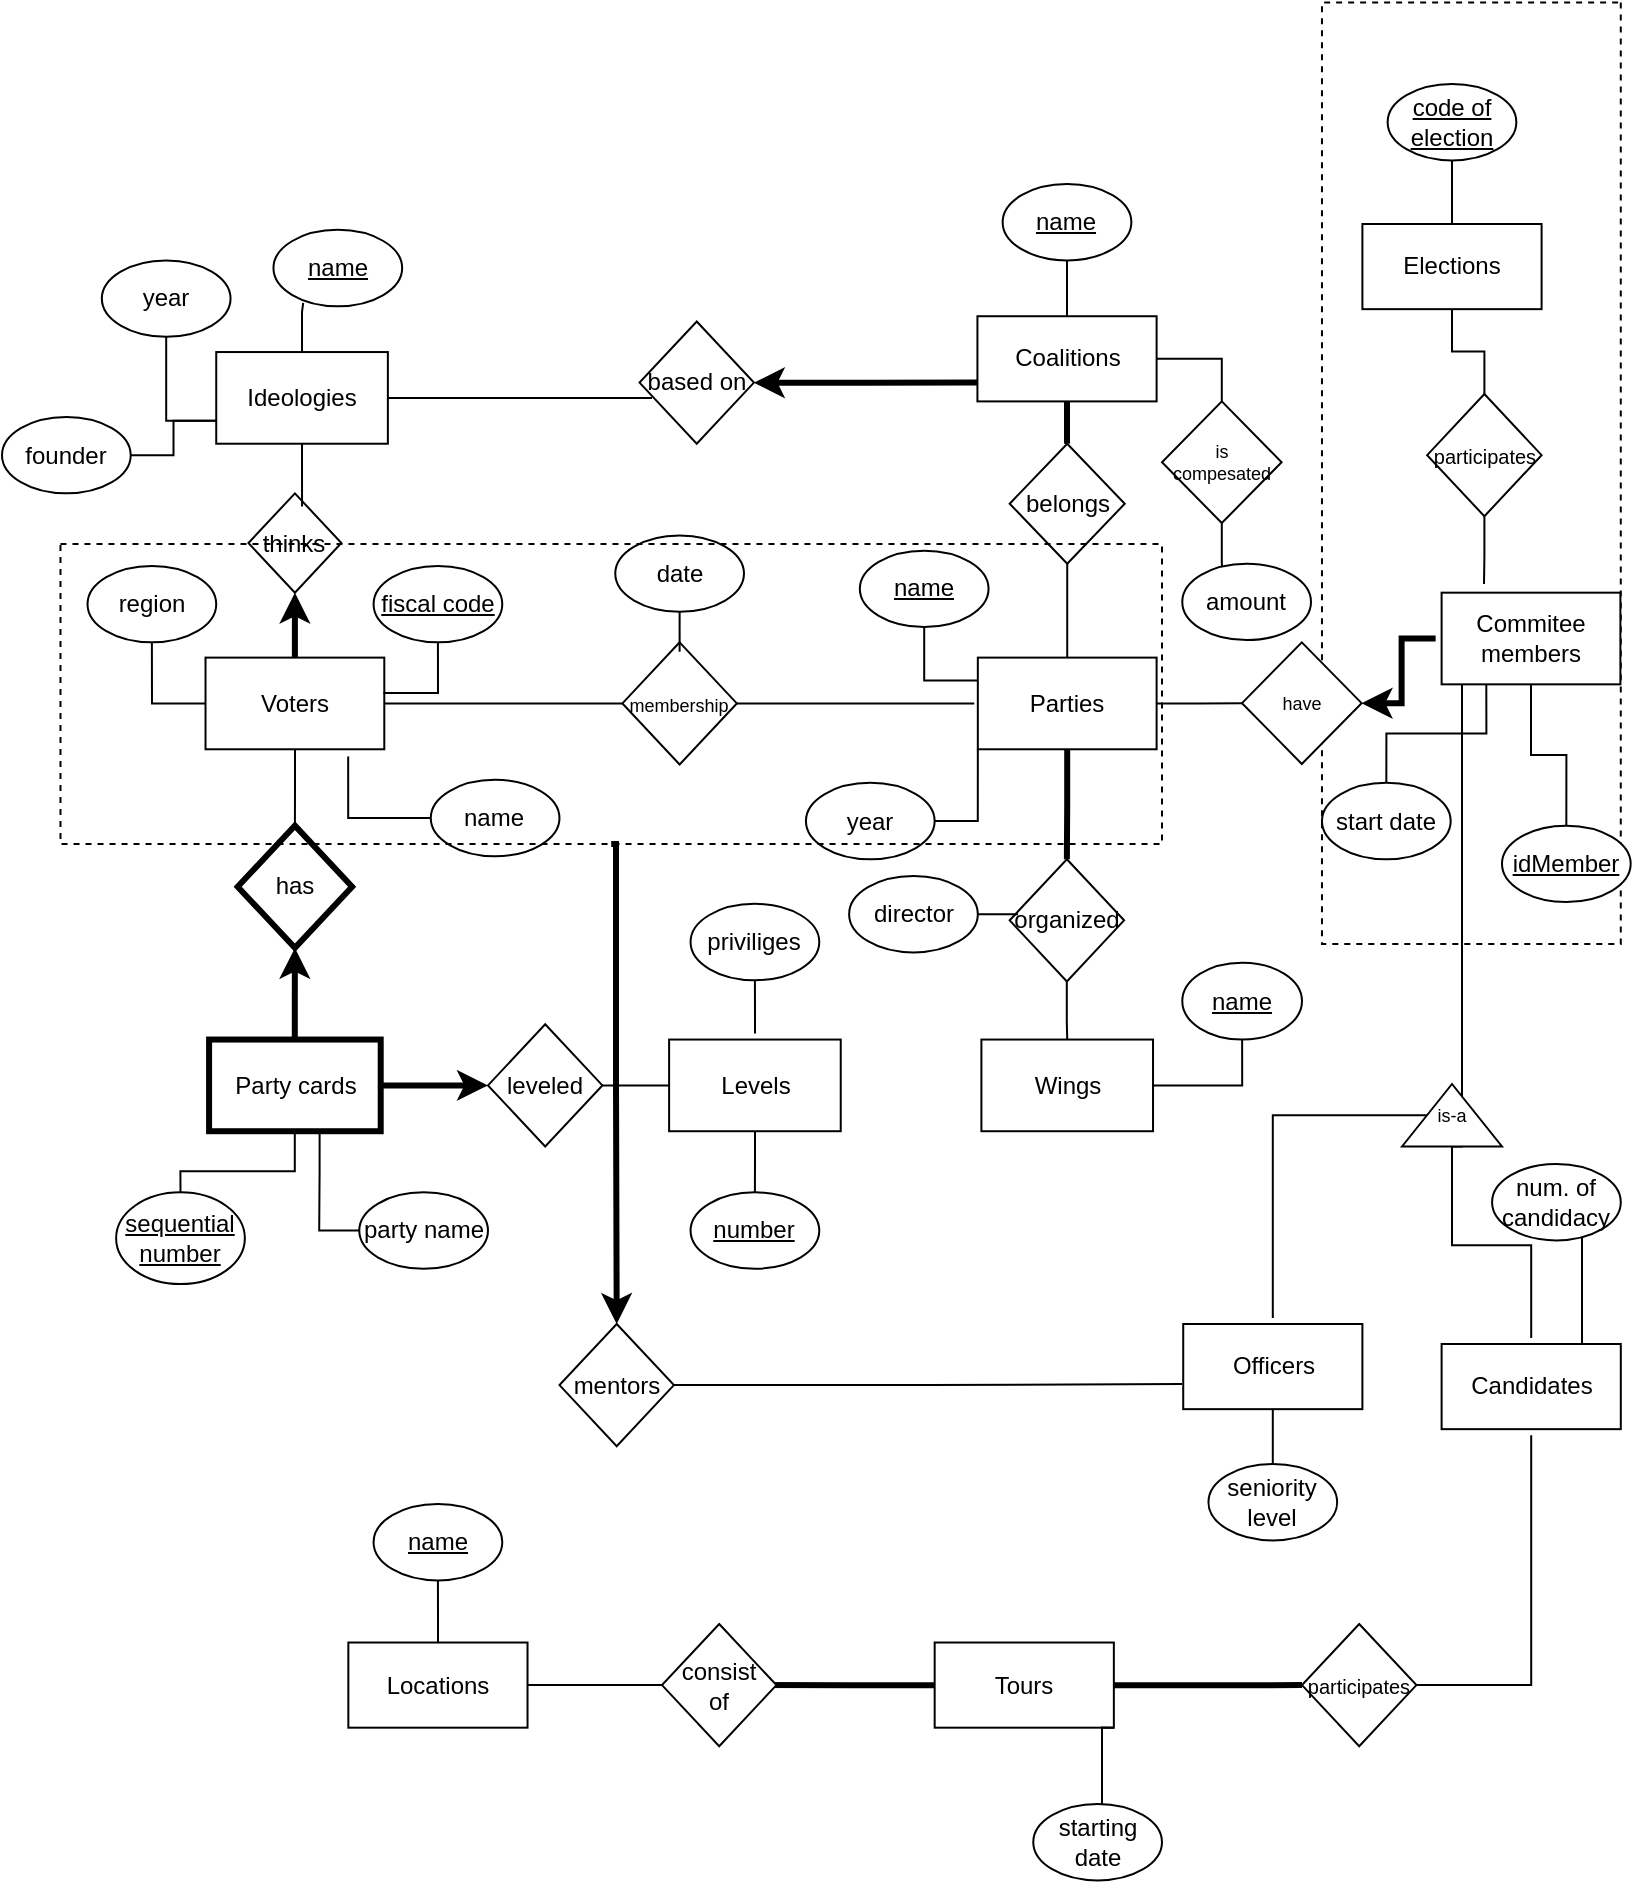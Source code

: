 <mxfile version="20.2.3" type="device"><diagram id="CnsJ465oJCXtwA3w-8pK" name="Pagina-1"><mxGraphModel dx="1298" dy="801" grid="1" gridSize="10" guides="1" tooltips="1" connect="1" arrows="1" fold="1" page="1" pageScale="1" pageWidth="827" pageHeight="1169" math="0" shadow="0"><root><mxCell id="0"/><mxCell id="1" parent="0"/><mxCell id="5mCqrr1uQTQe_ZQSfU7K-1" value="" style="rounded=0;whiteSpace=wrap;html=1;fontSize=9;strokeWidth=1;fillColor=none;dashed=1;direction=south;" vertex="1" parent="1"><mxGeometry x="669.99" y="109.24" width="149.4" height="470.76" as="geometry"/></mxCell><mxCell id="0VvlqaWl8EN6oMewTcQE-1" value="Voters" style="rounded=0;whiteSpace=wrap;html=1;" parent="1" vertex="1"><mxGeometry x="111.759" y="436.805" width="89.388" height="45.833" as="geometry"/></mxCell><mxCell id="0VvlqaWl8EN6oMewTcQE-43" style="edgeStyle=orthogonalEdgeStyle;rounded=0;orthogonalLoop=1;jettySize=auto;html=1;entryX=0.798;entryY=1.079;entryDx=0;entryDy=0;entryPerimeter=0;endArrow=none;endFill=0;targetPerimeterSpacing=3;strokeWidth=1;" parent="1" source="0VvlqaWl8EN6oMewTcQE-2" target="0VvlqaWl8EN6oMewTcQE-1" edge="1"><mxGeometry relative="1" as="geometry"/></mxCell><mxCell id="0VvlqaWl8EN6oMewTcQE-2" value="name" style="ellipse;whiteSpace=wrap;html=1;" parent="1" vertex="1"><mxGeometry x="224.388" y="497.916" width="64.359" height="38.195" as="geometry"/></mxCell><mxCell id="0VvlqaWl8EN6oMewTcQE-91" style="edgeStyle=orthogonalEdgeStyle;rounded=0;orthogonalLoop=1;jettySize=auto;html=1;entryX=0.995;entryY=0.387;entryDx=0;entryDy=0;entryPerimeter=0;startArrow=none;startFill=0;endArrow=none;endFill=0;targetPerimeterSpacing=3;strokeWidth=1;" parent="1" source="0VvlqaWl8EN6oMewTcQE-3" target="0VvlqaWl8EN6oMewTcQE-1" edge="1"><mxGeometry relative="1" as="geometry"/></mxCell><mxCell id="0VvlqaWl8EN6oMewTcQE-3" value="&lt;u&gt;fiscal code&lt;/u&gt;" style="ellipse;whiteSpace=wrap;html=1;" parent="1" vertex="1"><mxGeometry x="195.784" y="390.971" width="64.359" height="38.195" as="geometry"/></mxCell><mxCell id="0VvlqaWl8EN6oMewTcQE-17" style="edgeStyle=orthogonalEdgeStyle;rounded=0;orthogonalLoop=1;jettySize=auto;html=1;entryX=0;entryY=0.5;entryDx=0;entryDy=0;endArrow=none;endFill=0;targetPerimeterSpacing=1;strokeWidth=1;" parent="1" source="0VvlqaWl8EN6oMewTcQE-4" target="0VvlqaWl8EN6oMewTcQE-1" edge="1"><mxGeometry relative="1" as="geometry"/></mxCell><mxCell id="0VvlqaWl8EN6oMewTcQE-4" value="region" style="ellipse;whiteSpace=wrap;html=1;" parent="1" vertex="1"><mxGeometry x="52.763" y="390.971" width="64.359" height="38.195" as="geometry"/></mxCell><mxCell id="0VvlqaWl8EN6oMewTcQE-94" style="edgeStyle=orthogonalEdgeStyle;rounded=0;orthogonalLoop=1;jettySize=auto;html=1;entryX=0;entryY=0.5;entryDx=0;entryDy=0;fontSize=9;startArrow=none;startFill=0;endArrow=none;endFill=0;targetPerimeterSpacing=3;strokeWidth=1;" parent="1" source="0VvlqaWl8EN6oMewTcQE-5" target="0VvlqaWl8EN6oMewTcQE-92" edge="1"><mxGeometry relative="1" as="geometry"/></mxCell><mxCell id="0VvlqaWl8EN6oMewTcQE-5" value="Parties" style="rounded=0;whiteSpace=wrap;html=1;" parent="1" vertex="1"><mxGeometry x="497.915" y="436.805" width="89.388" height="45.833" as="geometry"/></mxCell><mxCell id="0VvlqaWl8EN6oMewTcQE-75" style="edgeStyle=orthogonalEdgeStyle;rounded=0;orthogonalLoop=1;jettySize=auto;html=1;entryX=0;entryY=1;entryDx=0;entryDy=0;startArrow=none;startFill=0;endArrow=none;endFill=0;targetPerimeterSpacing=3;strokeWidth=1;" parent="1" source="0VvlqaWl8EN6oMewTcQE-6" target="0VvlqaWl8EN6oMewTcQE-5" edge="1"><mxGeometry relative="1" as="geometry"/></mxCell><mxCell id="0VvlqaWl8EN6oMewTcQE-6" value="year" style="ellipse;whiteSpace=wrap;html=1;" parent="1" vertex="1"><mxGeometry x="411.971" y="499.419" width="64.359" height="38.195" as="geometry"/></mxCell><mxCell id="0VvlqaWl8EN6oMewTcQE-14" style="edgeStyle=orthogonalEdgeStyle;rounded=0;orthogonalLoop=1;jettySize=auto;html=1;entryX=0;entryY=0.25;entryDx=0;entryDy=0;endArrow=none;endFill=0;targetPerimeterSpacing=1;strokeWidth=1;" parent="1" source="0VvlqaWl8EN6oMewTcQE-8" target="0VvlqaWl8EN6oMewTcQE-5" edge="1"><mxGeometry relative="1" as="geometry"/></mxCell><mxCell id="0VvlqaWl8EN6oMewTcQE-8" value="&lt;u&gt;name&lt;/u&gt;" style="ellipse;whiteSpace=wrap;html=1;" parent="1" vertex="1"><mxGeometry x="438.919" y="383.332" width="64.359" height="38.195" as="geometry"/></mxCell><mxCell id="0VvlqaWl8EN6oMewTcQE-12" style="edgeStyle=orthogonalEdgeStyle;rounded=0;orthogonalLoop=1;jettySize=auto;html=1;endArrow=none;endFill=0;" parent="1" source="0VvlqaWl8EN6oMewTcQE-9" edge="1"><mxGeometry relative="1" as="geometry"><mxPoint x="496.127" y="459.721" as="targetPoint"/></mxGeometry></mxCell><mxCell id="0VvlqaWl8EN6oMewTcQE-9" value="&lt;font style=&quot;font-size: 9px;&quot;&gt;membership&lt;/font&gt;" style="rhombus;whiteSpace=wrap;html=1;" parent="1" vertex="1"><mxGeometry x="320.212" y="429.166" width="57.208" height="61.111" as="geometry"/></mxCell><mxCell id="0VvlqaWl8EN6oMewTcQE-11" style="edgeStyle=orthogonalEdgeStyle;rounded=0;orthogonalLoop=1;jettySize=auto;html=1;endArrow=none;endFill=0;targetPerimeterSpacing=1;strokeWidth=1;entryX=0;entryY=0.5;entryDx=0;entryDy=0;" parent="1" source="0VvlqaWl8EN6oMewTcQE-1" target="0VvlqaWl8EN6oMewTcQE-9" edge="1"><mxGeometry relative="1" as="geometry"><mxPoint x="317.351" y="459.721" as="targetPoint"/></mxGeometry></mxCell><mxCell id="0VvlqaWl8EN6oMewTcQE-20" style="edgeStyle=orthogonalEdgeStyle;rounded=0;orthogonalLoop=1;jettySize=auto;html=1;entryX=0.5;entryY=0;entryDx=0;entryDy=0;endArrow=none;endFill=0;targetPerimeterSpacing=1;strokeWidth=1;" parent="1" source="0VvlqaWl8EN6oMewTcQE-10" target="0VvlqaWl8EN6oMewTcQE-9" edge="1"><mxGeometry relative="1" as="geometry"/></mxCell><mxCell id="0VvlqaWl8EN6oMewTcQE-10" value="date" style="ellipse;whiteSpace=wrap;html=1;" parent="1" vertex="1"><mxGeometry x="316.636" y="375.693" width="64.359" height="38.195" as="geometry"/></mxCell><mxCell id="0VvlqaWl8EN6oMewTcQE-21" value="Party cards" style="rounded=0;whiteSpace=wrap;html=1;strokeWidth=3;" parent="1" vertex="1"><mxGeometry x="113.547" y="627.777" width="85.812" height="45.833" as="geometry"/></mxCell><mxCell id="0VvlqaWl8EN6oMewTcQE-22" value="&lt;u&gt;sequential number&lt;/u&gt;" style="ellipse;whiteSpace=wrap;html=1;" parent="1" vertex="1"><mxGeometry x="67.065" y="704.167" width="64.359" height="45.833" as="geometry"/></mxCell><mxCell id="0VvlqaWl8EN6oMewTcQE-31" style="edgeStyle=orthogonalEdgeStyle;rounded=0;orthogonalLoop=1;jettySize=auto;html=1;entryX=0.5;entryY=0;entryDx=0;entryDy=0;endArrow=none;endFill=0;targetPerimeterSpacing=3;strokeWidth=1;" parent="1" source="0VvlqaWl8EN6oMewTcQE-21" target="0VvlqaWl8EN6oMewTcQE-22" edge="1"><mxGeometry relative="1" as="geometry"/></mxCell><mxCell id="0VvlqaWl8EN6oMewTcQE-24" value="party name" style="ellipse;whiteSpace=wrap;html=1;" parent="1" vertex="1"><mxGeometry x="188.633" y="704.167" width="64.359" height="38.195" as="geometry"/></mxCell><mxCell id="0VvlqaWl8EN6oMewTcQE-32" style="edgeStyle=orthogonalEdgeStyle;rounded=0;orthogonalLoop=1;jettySize=auto;html=1;entryX=0;entryY=0.5;entryDx=0;entryDy=0;endArrow=none;endFill=0;targetPerimeterSpacing=3;strokeWidth=1;exitX=0.644;exitY=0.99;exitDx=0;exitDy=0;exitPerimeter=0;" parent="1" source="0VvlqaWl8EN6oMewTcQE-21" target="0VvlqaWl8EN6oMewTcQE-24" edge="1"><mxGeometry relative="1" as="geometry"/></mxCell><mxCell id="0VvlqaWl8EN6oMewTcQE-33" value="leveled" style="rhombus;whiteSpace=wrap;html=1;strokeWidth=1;" parent="1" vertex="1"><mxGeometry x="252.989" y="620.139" width="57.208" height="61.111" as="geometry"/></mxCell><mxCell id="0VvlqaWl8EN6oMewTcQE-35" style="edgeStyle=orthogonalEdgeStyle;rounded=0;orthogonalLoop=1;jettySize=auto;html=1;entryX=0;entryY=0.5;entryDx=0;entryDy=0;endArrow=classic;endFill=1;targetPerimeterSpacing=3;strokeWidth=3;" parent="1" source="0VvlqaWl8EN6oMewTcQE-21" target="0VvlqaWl8EN6oMewTcQE-33" edge="1"><mxGeometry relative="1" as="geometry"/></mxCell><mxCell id="0VvlqaWl8EN6oMewTcQE-36" style="edgeStyle=orthogonalEdgeStyle;rounded=0;orthogonalLoop=1;jettySize=auto;html=1;entryX=1;entryY=0.5;entryDx=0;entryDy=0;endArrow=none;endFill=0;targetPerimeterSpacing=3;strokeWidth=1;" parent="1" source="0VvlqaWl8EN6oMewTcQE-34" target="0VvlqaWl8EN6oMewTcQE-33" edge="1"><mxGeometry relative="1" as="geometry"/></mxCell><mxCell id="gqEI72QYYCmfKE1zTnLb-2" style="edgeStyle=orthogonalEdgeStyle;rounded=0;orthogonalLoop=1;jettySize=auto;html=1;entryX=0.5;entryY=0;entryDx=0;entryDy=0;endArrow=none;endFill=0;" parent="1" source="0VvlqaWl8EN6oMewTcQE-34" target="gqEI72QYYCmfKE1zTnLb-1" edge="1"><mxGeometry relative="1" as="geometry"/></mxCell><mxCell id="0VvlqaWl8EN6oMewTcQE-34" value="Levels" style="rounded=0;whiteSpace=wrap;html=1;strokeWidth=1;" parent="1" vertex="1"><mxGeometry x="343.553" y="627.777" width="85.812" height="45.833" as="geometry"/></mxCell><mxCell id="0VvlqaWl8EN6oMewTcQE-38" style="edgeStyle=orthogonalEdgeStyle;rounded=0;orthogonalLoop=1;jettySize=auto;html=1;endArrow=none;endFill=0;targetPerimeterSpacing=3;strokeWidth=1;" parent="1" source="0VvlqaWl8EN6oMewTcQE-37" target="0VvlqaWl8EN6oMewTcQE-34" edge="1"><mxGeometry relative="1" as="geometry"/></mxCell><mxCell id="0VvlqaWl8EN6oMewTcQE-37" value="priviliges" style="ellipse;whiteSpace=wrap;html=1;" parent="1" vertex="1"><mxGeometry x="354.28" y="559.908" width="64.359" height="38.195" as="geometry"/></mxCell><mxCell id="0VvlqaWl8EN6oMewTcQE-42" value="" style="edgeStyle=orthogonalEdgeStyle;rounded=0;orthogonalLoop=1;jettySize=auto;html=1;endArrow=none;endFill=0;targetPerimeterSpacing=3;strokeWidth=1;" parent="1" source="0VvlqaWl8EN6oMewTcQE-41" target="0VvlqaWl8EN6oMewTcQE-21" edge="1"><mxGeometry relative="1" as="geometry"/></mxCell><mxCell id="0VvlqaWl8EN6oMewTcQE-41" value="has" style="rhombus;whiteSpace=wrap;html=1;strokeWidth=3;" parent="1" vertex="1"><mxGeometry x="127.849" y="520.833" width="57.208" height="61.111" as="geometry"/></mxCell><mxCell id="0VvlqaWl8EN6oMewTcQE-29" style="edgeStyle=orthogonalEdgeStyle;rounded=0;orthogonalLoop=1;jettySize=auto;html=1;endArrow=none;endFill=0;targetPerimeterSpacing=1;strokeWidth=1;entryX=0.5;entryY=0;entryDx=0;entryDy=0;" parent="1" source="0VvlqaWl8EN6oMewTcQE-1" target="0VvlqaWl8EN6oMewTcQE-41" edge="1"><mxGeometry relative="1" as="geometry"><mxPoint x="156.453" y="542.986" as="targetPoint"/></mxGeometry></mxCell><mxCell id="0VvlqaWl8EN6oMewTcQE-30" style="edgeStyle=orthogonalEdgeStyle;rounded=0;orthogonalLoop=1;jettySize=auto;html=1;endArrow=classic;endFill=1;targetPerimeterSpacing=3;strokeWidth=3;entryX=0.5;entryY=1;entryDx=0;entryDy=0;" parent="1" source="0VvlqaWl8EN6oMewTcQE-21" target="0VvlqaWl8EN6oMewTcQE-41" edge="1"><mxGeometry relative="1" as="geometry"><mxPoint x="156.453" y="581.944" as="targetPoint"/></mxGeometry></mxCell><mxCell id="0VvlqaWl8EN6oMewTcQE-44" value="Ideologies" style="rounded=0;whiteSpace=wrap;html=1;strokeWidth=1;" parent="1" vertex="1"><mxGeometry x="117.122" y="284.027" width="85.812" height="45.833" as="geometry"/></mxCell><mxCell id="0VvlqaWl8EN6oMewTcQE-45" value="&lt;u&gt;name&lt;/u&gt;" style="ellipse;whiteSpace=wrap;html=1;" parent="1" vertex="1"><mxGeometry x="145.727" y="222.915" width="64.359" height="38.195" as="geometry"/></mxCell><mxCell id="0VvlqaWl8EN6oMewTcQE-51" style="edgeStyle=orthogonalEdgeStyle;rounded=0;orthogonalLoop=1;jettySize=auto;html=1;entryX=0.231;entryY=0.955;entryDx=0;entryDy=0;entryPerimeter=0;endArrow=none;endFill=0;targetPerimeterSpacing=3;strokeWidth=1;" parent="1" source="0VvlqaWl8EN6oMewTcQE-44" target="0VvlqaWl8EN6oMewTcQE-45" edge="1"><mxGeometry relative="1" as="geometry"/></mxCell><mxCell id="0VvlqaWl8EN6oMewTcQE-63" style="edgeStyle=orthogonalEdgeStyle;rounded=0;orthogonalLoop=1;jettySize=auto;html=1;entryX=0;entryY=0.75;entryDx=0;entryDy=0;startArrow=none;startFill=0;endArrow=none;endFill=0;targetPerimeterSpacing=3;strokeWidth=1;" parent="1" source="0VvlqaWl8EN6oMewTcQE-46" target="0VvlqaWl8EN6oMewTcQE-44" edge="1"><mxGeometry relative="1" as="geometry"/></mxCell><mxCell id="0VvlqaWl8EN6oMewTcQE-46" value="founder" style="ellipse;whiteSpace=wrap;html=1;" parent="1" vertex="1"><mxGeometry x="10.0" y="316.488" width="64.359" height="38.195" as="geometry"/></mxCell><mxCell id="0VvlqaWl8EN6oMewTcQE-49" style="edgeStyle=orthogonalEdgeStyle;rounded=0;orthogonalLoop=1;jettySize=auto;html=1;entryX=0;entryY=0.75;entryDx=0;entryDy=0;endArrow=none;endFill=0;targetPerimeterSpacing=3;strokeWidth=1;" parent="1" source="0VvlqaWl8EN6oMewTcQE-47" target="0VvlqaWl8EN6oMewTcQE-44" edge="1"><mxGeometry relative="1" as="geometry"/></mxCell><mxCell id="0VvlqaWl8EN6oMewTcQE-47" value="year" style="ellipse;whiteSpace=wrap;html=1;" parent="1" vertex="1"><mxGeometry x="59.914" y="238.193" width="64.359" height="38.195" as="geometry"/></mxCell><mxCell id="0VvlqaWl8EN6oMewTcQE-58" style="edgeStyle=orthogonalEdgeStyle;rounded=0;orthogonalLoop=1;jettySize=auto;html=1;entryX=0.5;entryY=0;entryDx=0;entryDy=0;endArrow=none;endFill=0;targetPerimeterSpacing=3;strokeWidth=3;startArrow=classic;startFill=1;" parent="1" source="0VvlqaWl8EN6oMewTcQE-54" target="0VvlqaWl8EN6oMewTcQE-1" edge="1"><mxGeometry relative="1" as="geometry"/></mxCell><mxCell id="0VvlqaWl8EN6oMewTcQE-54" value="thinks" style="rhombus;whiteSpace=wrap;html=1;strokeWidth=1;" parent="1" vertex="1"><mxGeometry x="133.212" y="354.686" width="46.482" height="49.653" as="geometry"/></mxCell><mxCell id="0VvlqaWl8EN6oMewTcQE-59" style="edgeStyle=orthogonalEdgeStyle;rounded=0;orthogonalLoop=1;jettySize=auto;html=1;entryX=0.577;entryY=0.131;entryDx=0;entryDy=0;entryPerimeter=0;endArrow=none;endFill=0;targetPerimeterSpacing=3;strokeWidth=1;" parent="1" source="0VvlqaWl8EN6oMewTcQE-44" target="0VvlqaWl8EN6oMewTcQE-54" edge="1"><mxGeometry relative="1" as="geometry"/></mxCell><mxCell id="0VvlqaWl8EN6oMewTcQE-62" style="edgeStyle=orthogonalEdgeStyle;rounded=0;orthogonalLoop=1;jettySize=auto;html=1;entryX=0.5;entryY=0;entryDx=0;entryDy=0;startArrow=none;startFill=0;endArrow=none;endFill=0;targetPerimeterSpacing=3;strokeWidth=1;" parent="1" source="0VvlqaWl8EN6oMewTcQE-61" target="0VvlqaWl8EN6oMewTcQE-5" edge="1"><mxGeometry relative="1" as="geometry"/></mxCell><mxCell id="0VvlqaWl8EN6oMewTcQE-61" value="belongs" style="rhombus;whiteSpace=wrap;html=1;strokeWidth=1;" parent="1" vertex="1"><mxGeometry x="513.836" y="329.862" width="57.551" height="59.984" as="geometry"/></mxCell><mxCell id="0VvlqaWl8EN6oMewTcQE-65" style="edgeStyle=orthogonalEdgeStyle;rounded=0;orthogonalLoop=1;jettySize=auto;html=1;entryX=0.5;entryY=0;entryDx=0;entryDy=0;startArrow=none;startFill=0;endArrow=none;endFill=0;targetPerimeterSpacing=3;strokeWidth=3;" parent="1" source="0VvlqaWl8EN6oMewTcQE-64" target="0VvlqaWl8EN6oMewTcQE-61" edge="1"><mxGeometry relative="1" as="geometry"/></mxCell><mxCell id="0VvlqaWl8EN6oMewTcQE-119" style="edgeStyle=orthogonalEdgeStyle;rounded=0;orthogonalLoop=1;jettySize=auto;html=1;entryX=0.5;entryY=0;entryDx=0;entryDy=0;fontSize=9;startArrow=none;startFill=0;endArrow=none;endFill=0;targetPerimeterSpacing=3;strokeWidth=1;" parent="1" source="0VvlqaWl8EN6oMewTcQE-64" target="0VvlqaWl8EN6oMewTcQE-118" edge="1"><mxGeometry relative="1" as="geometry"/></mxCell><mxCell id="0VvlqaWl8EN6oMewTcQE-64" value="Coalitions" style="rounded=0;whiteSpace=wrap;html=1;strokeWidth=1;" parent="1" vertex="1"><mxGeometry x="497.714" y="266.119" width="89.589" height="42.582" as="geometry"/></mxCell><mxCell id="0VvlqaWl8EN6oMewTcQE-66" value="&lt;u&gt;name&lt;/u&gt;" style="ellipse;whiteSpace=wrap;html=1;" parent="1" vertex="1"><mxGeometry x="510.325" y="200" width="64.359" height="38.195" as="geometry"/></mxCell><mxCell id="0VvlqaWl8EN6oMewTcQE-69" style="edgeStyle=orthogonalEdgeStyle;rounded=0;orthogonalLoop=1;jettySize=auto;html=1;entryX=0.5;entryY=1;entryDx=0;entryDy=0;startArrow=none;startFill=0;endArrow=none;endFill=0;targetPerimeterSpacing=3;strokeWidth=1;" parent="1" source="0VvlqaWl8EN6oMewTcQE-64" target="0VvlqaWl8EN6oMewTcQE-66" edge="1"><mxGeometry relative="1" as="geometry"/></mxCell><mxCell id="0VvlqaWl8EN6oMewTcQE-72" style="edgeStyle=orthogonalEdgeStyle;rounded=0;orthogonalLoop=1;jettySize=auto;html=1;startArrow=classic;startFill=1;endArrow=none;endFill=0;targetPerimeterSpacing=3;strokeWidth=3;" parent="1" source="0VvlqaWl8EN6oMewTcQE-71" edge="1"><mxGeometry relative="1" as="geometry"><mxPoint x="497.5" y="299.306" as="targetPoint"/></mxGeometry></mxCell><mxCell id="0VvlqaWl8EN6oMewTcQE-71" value="based on" style="rhombus;whiteSpace=wrap;html=1;" parent="1" vertex="1"><mxGeometry x="328.764" y="268.751" width="57.208" height="61.111" as="geometry"/></mxCell><mxCell id="0VvlqaWl8EN6oMewTcQE-73" style="edgeStyle=orthogonalEdgeStyle;rounded=0;orthogonalLoop=1;jettySize=auto;html=1;entryX=0.109;entryY=0.625;entryDx=0;entryDy=0;entryPerimeter=0;startArrow=none;startFill=0;endArrow=none;endFill=0;targetPerimeterSpacing=3;strokeWidth=1;" parent="1" source="0VvlqaWl8EN6oMewTcQE-44" target="0VvlqaWl8EN6oMewTcQE-71" edge="1"><mxGeometry relative="1" as="geometry"/></mxCell><mxCell id="0VvlqaWl8EN6oMewTcQE-76" value="organized" style="rhombus;whiteSpace=wrap;html=1;" parent="1" vertex="1"><mxGeometry x="513.835" y="537.616" width="57.208" height="61.111" as="geometry"/></mxCell><mxCell id="0VvlqaWl8EN6oMewTcQE-77" style="edgeStyle=orthogonalEdgeStyle;rounded=0;orthogonalLoop=1;jettySize=auto;html=1;startArrow=none;startFill=0;endArrow=none;endFill=0;targetPerimeterSpacing=3;strokeWidth=3;entryX=0.5;entryY=0;entryDx=0;entryDy=0;" parent="1" source="0VvlqaWl8EN6oMewTcQE-5" target="0VvlqaWl8EN6oMewTcQE-76" edge="1"><mxGeometry relative="1" as="geometry"/></mxCell><mxCell id="0VvlqaWl8EN6oMewTcQE-79" value="Wings" style="rounded=0;whiteSpace=wrap;html=1;strokeWidth=1;" parent="1" vertex="1"><mxGeometry x="499.707" y="627.777" width="85.812" height="45.833" as="geometry"/></mxCell><mxCell id="0VvlqaWl8EN6oMewTcQE-81" style="edgeStyle=orthogonalEdgeStyle;rounded=0;orthogonalLoop=1;jettySize=auto;html=1;entryX=0.5;entryY=0;entryDx=0;entryDy=0;startArrow=none;startFill=0;endArrow=none;endFill=0;targetPerimeterSpacing=3;strokeWidth=1;" parent="1" source="0VvlqaWl8EN6oMewTcQE-76" target="0VvlqaWl8EN6oMewTcQE-79" edge="1"><mxGeometry relative="1" as="geometry"/></mxCell><mxCell id="gqEI72QYYCmfKE1zTnLb-17" style="edgeStyle=orthogonalEdgeStyle;rounded=0;orthogonalLoop=1;jettySize=auto;html=1;startArrow=none;startFill=0;endArrow=none;endFill=0;strokeWidth=1;" parent="1" source="0VvlqaWl8EN6oMewTcQE-82" edge="1"><mxGeometry relative="1" as="geometry"><mxPoint x="510" y="565.099" as="targetPoint"/></mxGeometry></mxCell><mxCell id="0VvlqaWl8EN6oMewTcQE-82" value="director" style="ellipse;whiteSpace=wrap;html=1;" parent="1" vertex="1"><mxGeometry x="433.555" y="546.002" width="64.359" height="38.195" as="geometry"/></mxCell><mxCell id="0VvlqaWl8EN6oMewTcQE-83" value="&lt;u&gt;name&lt;/u&gt;" style="ellipse;whiteSpace=wrap;html=1;" parent="1" vertex="1"><mxGeometry x="600.132" y="589.334" width="59.868" height="38.443" as="geometry"/></mxCell><mxCell id="0VvlqaWl8EN6oMewTcQE-88" style="edgeStyle=orthogonalEdgeStyle;rounded=0;orthogonalLoop=1;jettySize=auto;html=1;entryX=0.5;entryY=1;entryDx=0;entryDy=0;startArrow=none;startFill=0;endArrow=none;endFill=0;targetPerimeterSpacing=3;strokeWidth=1;" parent="1" source="0VvlqaWl8EN6oMewTcQE-79" target="0VvlqaWl8EN6oMewTcQE-83" edge="1"><mxGeometry relative="1" as="geometry"/></mxCell><mxCell id="0VvlqaWl8EN6oMewTcQE-95" style="edgeStyle=orthogonalEdgeStyle;rounded=0;orthogonalLoop=1;jettySize=auto;html=1;fontSize=9;startArrow=classic;startFill=1;endArrow=none;endFill=0;targetPerimeterSpacing=3;strokeWidth=3;" parent="1" source="0VvlqaWl8EN6oMewTcQE-92" target="0VvlqaWl8EN6oMewTcQE-93" edge="1"><mxGeometry relative="1" as="geometry"/></mxCell><mxCell id="0VvlqaWl8EN6oMewTcQE-92" value="have" style="rhombus;whiteSpace=wrap;html=1;fontSize=9;strokeWidth=1;" parent="1" vertex="1"><mxGeometry x="630" y="429.17" width="59.8" height="60.83" as="geometry"/></mxCell><mxCell id="0VvlqaWl8EN6oMewTcQE-111" style="edgeStyle=orthogonalEdgeStyle;rounded=0;orthogonalLoop=1;jettySize=auto;html=1;entryX=0.5;entryY=0;entryDx=0;entryDy=0;fontSize=9;startArrow=none;startFill=0;endArrow=none;endFill=0;targetPerimeterSpacing=3;strokeWidth=1;" parent="1" source="0VvlqaWl8EN6oMewTcQE-93" target="0VvlqaWl8EN6oMewTcQE-110" edge="1"><mxGeometry relative="1" as="geometry"/></mxCell><mxCell id="0VvlqaWl8EN6oMewTcQE-117" style="edgeStyle=orthogonalEdgeStyle;rounded=0;orthogonalLoop=1;jettySize=auto;html=1;entryX=0;entryY=0.5;entryDx=0;entryDy=0;fontSize=9;startArrow=none;startFill=0;endArrow=none;endFill=0;targetPerimeterSpacing=3;strokeWidth=1;" parent="1" source="0VvlqaWl8EN6oMewTcQE-93" target="0VvlqaWl8EN6oMewTcQE-97" edge="1"><mxGeometry relative="1" as="geometry"><Array as="points"><mxPoint x="740" y="681"/></Array></mxGeometry></mxCell><mxCell id="0VvlqaWl8EN6oMewTcQE-93" value="Commitee members" style="rounded=0;whiteSpace=wrap;html=1;" parent="1" vertex="1"><mxGeometry x="729.805" y="404.335" width="89.388" height="45.833" as="geometry"/></mxCell><mxCell id="0VvlqaWl8EN6oMewTcQE-115" style="edgeStyle=orthogonalEdgeStyle;rounded=0;orthogonalLoop=1;jettySize=auto;html=1;fontSize=9;startArrow=none;startFill=0;endArrow=none;endFill=0;targetPerimeterSpacing=3;strokeWidth=1;" parent="1" source="0VvlqaWl8EN6oMewTcQE-97" target="0VvlqaWl8EN6oMewTcQE-101" edge="1"><mxGeometry relative="1" as="geometry"/></mxCell><mxCell id="0VvlqaWl8EN6oMewTcQE-116" value="" style="edgeStyle=orthogonalEdgeStyle;rounded=0;orthogonalLoop=1;jettySize=auto;html=1;fontSize=9;startArrow=none;startFill=0;endArrow=none;endFill=0;targetPerimeterSpacing=3;strokeWidth=1;" parent="1" source="0VvlqaWl8EN6oMewTcQE-97" target="0VvlqaWl8EN6oMewTcQE-102" edge="1"><mxGeometry relative="1" as="geometry"/></mxCell><mxCell id="0VvlqaWl8EN6oMewTcQE-97" value="is-a" style="triangle;whiteSpace=wrap;html=1;fontSize=9;strokeWidth=1;direction=north;" parent="1" vertex="1"><mxGeometry x="710" y="650" width="50" height="31.25" as="geometry"/></mxCell><mxCell id="0VvlqaWl8EN6oMewTcQE-136" style="edgeStyle=orthogonalEdgeStyle;rounded=0;orthogonalLoop=1;jettySize=auto;html=1;entryX=0.922;entryY=0.265;entryDx=0;entryDy=0;entryPerimeter=0;fontSize=9;startArrow=none;startFill=0;endArrow=none;endFill=0;targetPerimeterSpacing=3;strokeWidth=1;" parent="1" source="0VvlqaWl8EN6oMewTcQE-101" target="0VvlqaWl8EN6oMewTcQE-112" edge="1"><mxGeometry relative="1" as="geometry"><Array as="points"><mxPoint x="800" y="700"/></Array></mxGeometry></mxCell><mxCell id="0VvlqaWl8EN6oMewTcQE-101" value="Candidates" style="rounded=0;whiteSpace=wrap;html=1;strokeWidth=1;" parent="1" vertex="1"><mxGeometry x="729.804" y="779.999" width="89.589" height="42.582" as="geometry"/></mxCell><mxCell id="0VvlqaWl8EN6oMewTcQE-137" style="edgeStyle=orthogonalEdgeStyle;rounded=0;orthogonalLoop=1;jettySize=auto;html=1;entryX=0.5;entryY=0;entryDx=0;entryDy=0;fontSize=9;startArrow=none;startFill=0;endArrow=none;endFill=0;targetPerimeterSpacing=3;strokeWidth=1;" parent="1" source="0VvlqaWl8EN6oMewTcQE-102" target="0VvlqaWl8EN6oMewTcQE-132" edge="1"><mxGeometry relative="1" as="geometry"/></mxCell><mxCell id="0VvlqaWl8EN6oMewTcQE-102" value="Officers" style="rounded=0;whiteSpace=wrap;html=1;strokeWidth=1;" parent="1" vertex="1"><mxGeometry x="600.614" y="769.999" width="89.589" height="42.582" as="geometry"/></mxCell><mxCell id="0VvlqaWl8EN6oMewTcQE-109" style="edgeStyle=orthogonalEdgeStyle;rounded=0;orthogonalLoop=1;jettySize=auto;html=1;entryX=0.25;entryY=1;entryDx=0;entryDy=0;fontSize=9;startArrow=none;startFill=0;endArrow=none;endFill=0;targetPerimeterSpacing=3;strokeWidth=1;" parent="1" source="0VvlqaWl8EN6oMewTcQE-108" target="0VvlqaWl8EN6oMewTcQE-93" edge="1"><mxGeometry relative="1" as="geometry"/></mxCell><mxCell id="0VvlqaWl8EN6oMewTcQE-108" value="start date" style="ellipse;whiteSpace=wrap;html=1;" parent="1" vertex="1"><mxGeometry x="669.986" y="499.423" width="64.359" height="38.195" as="geometry"/></mxCell><mxCell id="0VvlqaWl8EN6oMewTcQE-110" value="&lt;u&gt;idMember&lt;/u&gt;" style="ellipse;whiteSpace=wrap;html=1;" parent="1" vertex="1"><mxGeometry x="759.986" y="520.833" width="64.359" height="38.195" as="geometry"/></mxCell><mxCell id="0VvlqaWl8EN6oMewTcQE-112" value="num. of candidacy" style="ellipse;whiteSpace=wrap;html=1;" parent="1" vertex="1"><mxGeometry x="755.036" y="690.003" width="64.359" height="38.195" as="geometry"/></mxCell><mxCell id="5mCqrr1uQTQe_ZQSfU7K-6" style="edgeStyle=orthogonalEdgeStyle;rounded=0;orthogonalLoop=1;jettySize=auto;html=1;entryX=0.311;entryY=0.046;entryDx=0;entryDy=0;entryPerimeter=0;endArrow=none;endFill=0;" edge="1" parent="1" source="0VvlqaWl8EN6oMewTcQE-118" target="0VvlqaWl8EN6oMewTcQE-125"><mxGeometry relative="1" as="geometry"/></mxCell><mxCell id="0VvlqaWl8EN6oMewTcQE-118" value="is compesated" style="rhombus;whiteSpace=wrap;html=1;fontSize=9;strokeWidth=1;" parent="1" vertex="1"><mxGeometry x="590" y="308.7" width="59.8" height="60.83" as="geometry"/></mxCell><mxCell id="0VvlqaWl8EN6oMewTcQE-125" value="amount" style="ellipse;whiteSpace=wrap;html=1;" parent="1" vertex="1"><mxGeometry x="600.135" y="389.85" width="64.359" height="38.195" as="geometry"/></mxCell><mxCell id="5mCqrr1uQTQe_ZQSfU7K-10" style="edgeStyle=orthogonalEdgeStyle;rounded=0;orthogonalLoop=1;jettySize=auto;html=1;fontSize=10;endArrow=none;endFill=0;" edge="1" parent="1" source="0VvlqaWl8EN6oMewTcQE-129" target="5mCqrr1uQTQe_ZQSfU7K-8"><mxGeometry relative="1" as="geometry"/></mxCell><mxCell id="0VvlqaWl8EN6oMewTcQE-129" value="Elections" style="rounded=0;whiteSpace=wrap;html=1;strokeWidth=1;" parent="1" vertex="1"><mxGeometry x="690.204" y="219.999" width="89.589" height="42.582" as="geometry"/></mxCell><mxCell id="0VvlqaWl8EN6oMewTcQE-132" value="seniority&lt;br&gt;level" style="ellipse;whiteSpace=wrap;html=1;" parent="1" vertex="1"><mxGeometry x="613.226" y="840.003" width="64.359" height="38.195" as="geometry"/></mxCell><mxCell id="0VvlqaWl8EN6oMewTcQE-140" style="edgeStyle=orthogonalEdgeStyle;rounded=0;orthogonalLoop=1;jettySize=auto;html=1;entryX=0.5;entryY=0;entryDx=0;entryDy=0;fontSize=9;startArrow=none;startFill=0;endArrow=classic;endFill=1;targetPerimeterSpacing=3;strokeWidth=3;exitX=0.5;exitY=1;exitDx=0;exitDy=0;" parent="1" source="0VvlqaWl8EN6oMewTcQE-134" target="0VvlqaWl8EN6oMewTcQE-138" edge="1"><mxGeometry relative="1" as="geometry"><Array as="points"><mxPoint x="317" y="530"/><mxPoint x="317" y="650"/><mxPoint x="317" y="650"/></Array></mxGeometry></mxCell><mxCell id="0VvlqaWl8EN6oMewTcQE-134" value="" style="rounded=0;whiteSpace=wrap;html=1;fontSize=9;strokeWidth=1;fillColor=none;dashed=1;" parent="1" vertex="1"><mxGeometry x="39.24" y="380" width="550.76" height="150" as="geometry"/></mxCell><mxCell id="0VvlqaWl8EN6oMewTcQE-139" style="edgeStyle=orthogonalEdgeStyle;rounded=0;orthogonalLoop=1;jettySize=auto;html=1;fontSize=9;startArrow=none;startFill=0;endArrow=none;endFill=0;targetPerimeterSpacing=3;strokeWidth=1;" parent="1" source="0VvlqaWl8EN6oMewTcQE-138" edge="1"><mxGeometry relative="1" as="geometry"><mxPoint x="600" y="800" as="targetPoint"/></mxGeometry></mxCell><mxCell id="0VvlqaWl8EN6oMewTcQE-138" value="mentors" style="rhombus;whiteSpace=wrap;html=1;strokeWidth=1;" parent="1" vertex="1"><mxGeometry x="288.749" y="769.999" width="57.208" height="61.111" as="geometry"/></mxCell><mxCell id="0VvlqaWl8EN6oMewTcQE-144" style="edgeStyle=orthogonalEdgeStyle;rounded=0;orthogonalLoop=1;jettySize=auto;html=1;fontSize=10;startArrow=none;startFill=0;endArrow=none;endFill=0;targetPerimeterSpacing=3;strokeWidth=1;" parent="1" source="0VvlqaWl8EN6oMewTcQE-141" target="0VvlqaWl8EN6oMewTcQE-101" edge="1"><mxGeometry relative="1" as="geometry"/></mxCell><mxCell id="0VvlqaWl8EN6oMewTcQE-141" value="&lt;font style=&quot;font-size: 10px;&quot;&gt;participates&lt;/font&gt;" style="rhombus;whiteSpace=wrap;html=1;strokeWidth=1;" parent="1" vertex="1"><mxGeometry x="659.999" y="919.999" width="57.208" height="61.111" as="geometry"/></mxCell><mxCell id="0VvlqaWl8EN6oMewTcQE-143" style="edgeStyle=orthogonalEdgeStyle;rounded=0;orthogonalLoop=1;jettySize=auto;html=1;entryX=0;entryY=0.5;entryDx=0;entryDy=0;fontSize=10;startArrow=none;startFill=0;endArrow=none;endFill=0;targetPerimeterSpacing=3;strokeWidth=3;" parent="1" source="0VvlqaWl8EN6oMewTcQE-142" target="0VvlqaWl8EN6oMewTcQE-141" edge="1"><mxGeometry relative="1" as="geometry"/></mxCell><mxCell id="gqEI72QYYCmfKE1zTnLb-9" style="edgeStyle=orthogonalEdgeStyle;rounded=0;orthogonalLoop=1;jettySize=auto;html=1;startArrow=none;startFill=0;endArrow=none;endFill=0;strokeWidth=3;" parent="1" source="0VvlqaWl8EN6oMewTcQE-142" edge="1"><mxGeometry relative="1" as="geometry"><mxPoint x="390" y="950.55" as="targetPoint"/></mxGeometry></mxCell><mxCell id="0VvlqaWl8EN6oMewTcQE-142" value="Tours" style="rounded=0;whiteSpace=wrap;html=1;strokeWidth=1;" parent="1" vertex="1"><mxGeometry x="476.334" y="929.259" width="89.589" height="42.582" as="geometry"/></mxCell><mxCell id="gqEI72QYYCmfKE1zTnLb-3" style="edgeStyle=orthogonalEdgeStyle;rounded=0;orthogonalLoop=1;jettySize=auto;html=1;entryX=1;entryY=1;entryDx=0;entryDy=0;startArrow=none;startFill=0;endArrow=none;endFill=0;" parent="1" source="0VvlqaWl8EN6oMewTcQE-145" target="0VvlqaWl8EN6oMewTcQE-142" edge="1"><mxGeometry relative="1" as="geometry"><Array as="points"><mxPoint x="560" y="972"/></Array></mxGeometry></mxCell><mxCell id="0VvlqaWl8EN6oMewTcQE-145" value="starting date" style="ellipse;whiteSpace=wrap;html=1;" parent="1" vertex="1"><mxGeometry x="525.636" y="1010.003" width="64.359" height="38.195" as="geometry"/></mxCell><mxCell id="gqEI72QYYCmfKE1zTnLb-1" value="&lt;u&gt;number&lt;/u&gt;" style="ellipse;whiteSpace=wrap;html=1;" parent="1" vertex="1"><mxGeometry x="354.28" y="704.168" width="64.359" height="38.195" as="geometry"/></mxCell><mxCell id="gqEI72QYYCmfKE1zTnLb-5" style="edgeStyle=orthogonalEdgeStyle;rounded=0;orthogonalLoop=1;jettySize=auto;html=1;startArrow=none;startFill=0;endArrow=none;endFill=0;" parent="1" source="gqEI72QYYCmfKE1zTnLb-4" target="0VvlqaWl8EN6oMewTcQE-129" edge="1"><mxGeometry relative="1" as="geometry"/></mxCell><mxCell id="gqEI72QYYCmfKE1zTnLb-4" value="&lt;u&gt;code of election&lt;/u&gt;" style="ellipse;whiteSpace=wrap;html=1;" parent="1" vertex="1"><mxGeometry x="702.815" y="150" width="64.359" height="38.195" as="geometry"/></mxCell><mxCell id="gqEI72QYYCmfKE1zTnLb-14" style="edgeStyle=orthogonalEdgeStyle;rounded=0;orthogonalLoop=1;jettySize=auto;html=1;startArrow=none;startFill=0;endArrow=none;endFill=0;strokeWidth=1;" parent="1" source="gqEI72QYYCmfKE1zTnLb-10" target="gqEI72QYYCmfKE1zTnLb-13" edge="1"><mxGeometry relative="1" as="geometry"/></mxCell><mxCell id="gqEI72QYYCmfKE1zTnLb-10" value="Locations" style="rounded=0;whiteSpace=wrap;html=1;strokeWidth=1;" parent="1" vertex="1"><mxGeometry x="183.174" y="929.259" width="89.589" height="42.582" as="geometry"/></mxCell><mxCell id="gqEI72QYYCmfKE1zTnLb-12" style="edgeStyle=orthogonalEdgeStyle;rounded=0;orthogonalLoop=1;jettySize=auto;html=1;entryX=1;entryY=0.5;entryDx=0;entryDy=0;startArrow=none;startFill=0;endArrow=none;endFill=0;strokeWidth=1;" parent="1" source="gqEI72QYYCmfKE1zTnLb-11" target="gqEI72QYYCmfKE1zTnLb-10" edge="1"><mxGeometry relative="1" as="geometry"/></mxCell><mxCell id="gqEI72QYYCmfKE1zTnLb-11" value="consist&lt;br&gt;of" style="rhombus;whiteSpace=wrap;html=1;strokeWidth=1;" parent="1" vertex="1"><mxGeometry x="339.999" y="919.999" width="57.208" height="61.111" as="geometry"/></mxCell><mxCell id="gqEI72QYYCmfKE1zTnLb-13" value="&lt;u&gt;name&lt;/u&gt;" style="ellipse;whiteSpace=wrap;html=1;" parent="1" vertex="1"><mxGeometry x="195.783" y="859.997" width="64.359" height="38.195" as="geometry"/></mxCell><mxCell id="5mCqrr1uQTQe_ZQSfU7K-9" style="edgeStyle=orthogonalEdgeStyle;rounded=0;orthogonalLoop=1;jettySize=auto;html=1;fontSize=10;endArrow=none;endFill=0;" edge="1" parent="1" source="5mCqrr1uQTQe_ZQSfU7K-8"><mxGeometry relative="1" as="geometry"><mxPoint x="751" y="400" as="targetPoint"/></mxGeometry></mxCell><mxCell id="5mCqrr1uQTQe_ZQSfU7K-8" value="&lt;font style=&quot;font-size: 10px;&quot;&gt;participates&lt;/font&gt;" style="rhombus;whiteSpace=wrap;html=1;" vertex="1" parent="1"><mxGeometry x="722.585" y="305.026" width="57.208" height="61.111" as="geometry"/></mxCell></root></mxGraphModel></diagram></mxfile>